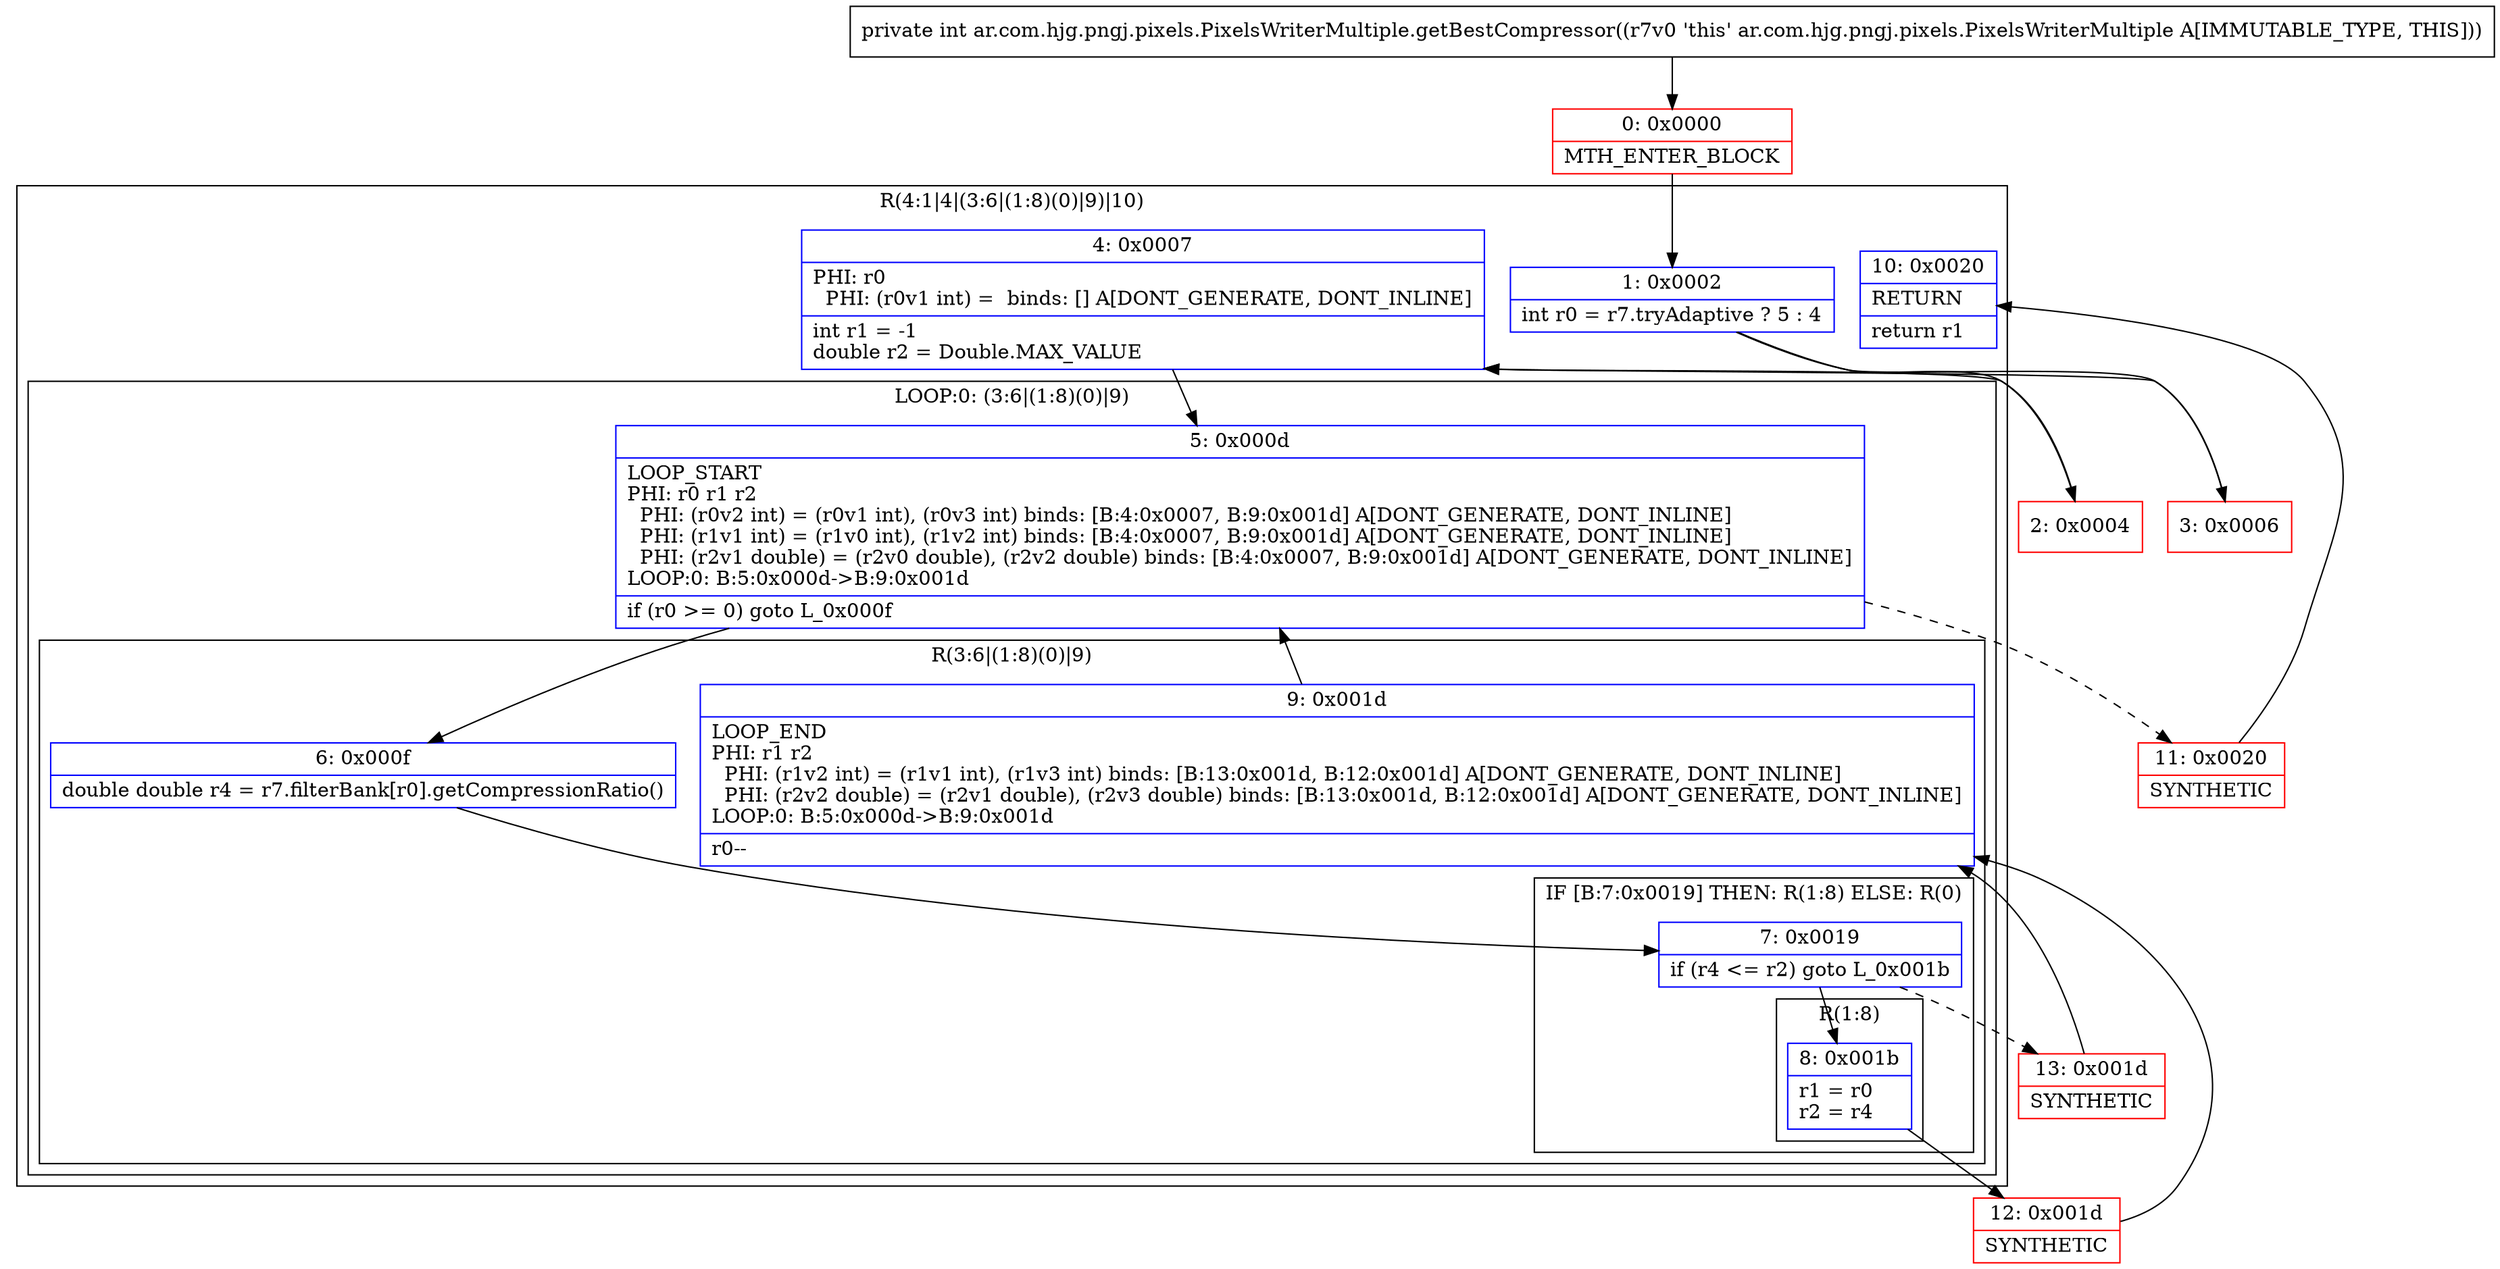 digraph "CFG forar.com.hjg.pngj.pixels.PixelsWriterMultiple.getBestCompressor()I" {
subgraph cluster_Region_1850199005 {
label = "R(4:1|4|(3:6|(1:8)(0)|9)|10)";
node [shape=record,color=blue];
Node_1 [shape=record,label="{1\:\ 0x0002|int r0 = r7.tryAdaptive ? 5 : 4\l}"];
Node_4 [shape=record,label="{4\:\ 0x0007|PHI: r0 \l  PHI: (r0v1 int) =  binds: [] A[DONT_GENERATE, DONT_INLINE]\l|int r1 = \-1\ldouble r2 = Double.MAX_VALUE\l}"];
subgraph cluster_LoopRegion_499900007 {
label = "LOOP:0: (3:6|(1:8)(0)|9)";
node [shape=record,color=blue];
Node_5 [shape=record,label="{5\:\ 0x000d|LOOP_START\lPHI: r0 r1 r2 \l  PHI: (r0v2 int) = (r0v1 int), (r0v3 int) binds: [B:4:0x0007, B:9:0x001d] A[DONT_GENERATE, DONT_INLINE]\l  PHI: (r1v1 int) = (r1v0 int), (r1v2 int) binds: [B:4:0x0007, B:9:0x001d] A[DONT_GENERATE, DONT_INLINE]\l  PHI: (r2v1 double) = (r2v0 double), (r2v2 double) binds: [B:4:0x0007, B:9:0x001d] A[DONT_GENERATE, DONT_INLINE]\lLOOP:0: B:5:0x000d\-\>B:9:0x001d\l|if (r0 \>= 0) goto L_0x000f\l}"];
subgraph cluster_Region_47050269 {
label = "R(3:6|(1:8)(0)|9)";
node [shape=record,color=blue];
Node_6 [shape=record,label="{6\:\ 0x000f|double double r4 = r7.filterBank[r0].getCompressionRatio()\l}"];
subgraph cluster_IfRegion_346064055 {
label = "IF [B:7:0x0019] THEN: R(1:8) ELSE: R(0)";
node [shape=record,color=blue];
Node_7 [shape=record,label="{7\:\ 0x0019|if (r4 \<= r2) goto L_0x001b\l}"];
subgraph cluster_Region_1147778756 {
label = "R(1:8)";
node [shape=record,color=blue];
Node_8 [shape=record,label="{8\:\ 0x001b|r1 = r0\lr2 = r4\l}"];
}
subgraph cluster_Region_1666310322 {
label = "R(0)";
node [shape=record,color=blue];
}
}
Node_9 [shape=record,label="{9\:\ 0x001d|LOOP_END\lPHI: r1 r2 \l  PHI: (r1v2 int) = (r1v1 int), (r1v3 int) binds: [B:13:0x001d, B:12:0x001d] A[DONT_GENERATE, DONT_INLINE]\l  PHI: (r2v2 double) = (r2v1 double), (r2v3 double) binds: [B:13:0x001d, B:12:0x001d] A[DONT_GENERATE, DONT_INLINE]\lLOOP:0: B:5:0x000d\-\>B:9:0x001d\l|r0\-\-\l}"];
}
}
Node_10 [shape=record,label="{10\:\ 0x0020|RETURN\l|return r1\l}"];
}
Node_0 [shape=record,color=red,label="{0\:\ 0x0000|MTH_ENTER_BLOCK\l}"];
Node_2 [shape=record,color=red,label="{2\:\ 0x0004}"];
Node_3 [shape=record,color=red,label="{3\:\ 0x0006}"];
Node_11 [shape=record,color=red,label="{11\:\ 0x0020|SYNTHETIC\l}"];
Node_12 [shape=record,color=red,label="{12\:\ 0x001d|SYNTHETIC\l}"];
Node_13 [shape=record,color=red,label="{13\:\ 0x001d|SYNTHETIC\l}"];
MethodNode[shape=record,label="{private int ar.com.hjg.pngj.pixels.PixelsWriterMultiple.getBestCompressor((r7v0 'this' ar.com.hjg.pngj.pixels.PixelsWriterMultiple A[IMMUTABLE_TYPE, THIS])) }"];
MethodNode -> Node_0;
Node_1 -> Node_2;
Node_1 -> Node_3;
Node_4 -> Node_5;
Node_5 -> Node_6;
Node_5 -> Node_11[style=dashed];
Node_6 -> Node_7;
Node_7 -> Node_8;
Node_7 -> Node_13[style=dashed];
Node_8 -> Node_12;
Node_9 -> Node_5;
Node_0 -> Node_1;
Node_2 -> Node_4;
Node_3 -> Node_4;
Node_11 -> Node_10;
Node_12 -> Node_9;
Node_13 -> Node_9;
}

